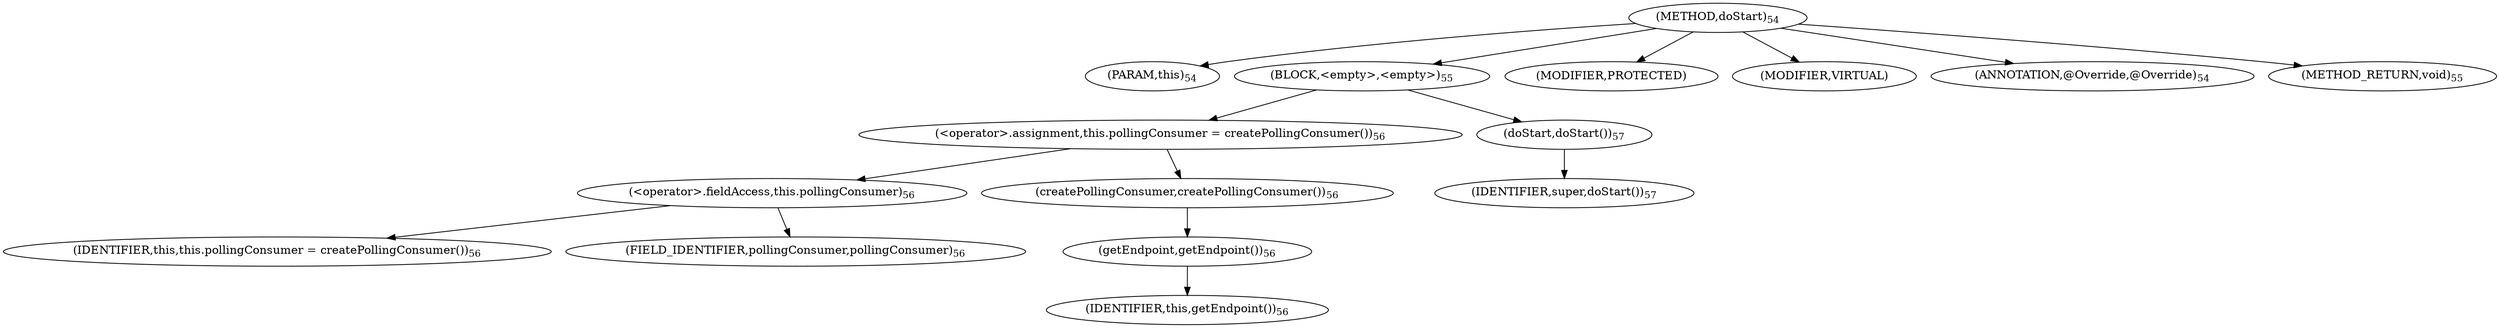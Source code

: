 digraph "doStart" {  
"64" [label = <(METHOD,doStart)<SUB>54</SUB>> ]
"10" [label = <(PARAM,this)<SUB>54</SUB>> ]
"65" [label = <(BLOCK,&lt;empty&gt;,&lt;empty&gt;)<SUB>55</SUB>> ]
"66" [label = <(&lt;operator&gt;.assignment,this.pollingConsumer = createPollingConsumer())<SUB>56</SUB>> ]
"67" [label = <(&lt;operator&gt;.fieldAccess,this.pollingConsumer)<SUB>56</SUB>> ]
"68" [label = <(IDENTIFIER,this,this.pollingConsumer = createPollingConsumer())<SUB>56</SUB>> ]
"69" [label = <(FIELD_IDENTIFIER,pollingConsumer,pollingConsumer)<SUB>56</SUB>> ]
"70" [label = <(createPollingConsumer,createPollingConsumer())<SUB>56</SUB>> ]
"71" [label = <(getEndpoint,getEndpoint())<SUB>56</SUB>> ]
"9" [label = <(IDENTIFIER,this,getEndpoint())<SUB>56</SUB>> ]
"72" [label = <(doStart,doStart())<SUB>57</SUB>> ]
"73" [label = <(IDENTIFIER,super,doStart())<SUB>57</SUB>> ]
"74" [label = <(MODIFIER,PROTECTED)> ]
"75" [label = <(MODIFIER,VIRTUAL)> ]
"76" [label = <(ANNOTATION,@Override,@Override)<SUB>54</SUB>> ]
"77" [label = <(METHOD_RETURN,void)<SUB>55</SUB>> ]
  "64" -> "10" 
  "64" -> "65" 
  "64" -> "74" 
  "64" -> "75" 
  "64" -> "76" 
  "64" -> "77" 
  "65" -> "66" 
  "65" -> "72" 
  "66" -> "67" 
  "66" -> "70" 
  "67" -> "68" 
  "67" -> "69" 
  "70" -> "71" 
  "71" -> "9" 
  "72" -> "73" 
}
